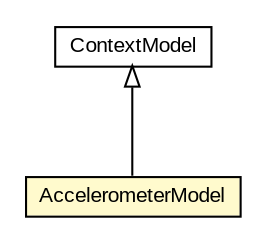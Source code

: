 #!/usr/local/bin/dot
#
# Class diagram 
# Generated by UMLGraph version 5.3 (http://www.umlgraph.org/)
#

digraph G {
	edge [fontname="arial",fontsize=10,labelfontname="arial",labelfontsize=10];
	node [fontname="arial",fontsize=10,shape=plaintext];
	nodesep=0.25;
	ranksep=0.5;
	// context.arch.intelligibility.apps.accelerometer.AccelerometerModel
	c19297 [label=<<table title="context.arch.intelligibility.apps.accelerometer.AccelerometerModel" border="0" cellborder="1" cellspacing="0" cellpadding="2" port="p" bgcolor="lemonChiffon" href="./AccelerometerModel.html">
		<tr><td><table border="0" cellspacing="0" cellpadding="1">
<tr><td align="center" balign="center"> AccelerometerModel </td></tr>
		</table></td></tr>
		</table>>, fontname="arial", fontcolor="black", fontsize=10.0];
	// context.apps.ContextModel
	c19485 [label=<<table title="context.apps.ContextModel" border="0" cellborder="1" cellspacing="0" cellpadding="2" port="p" href="../../../../apps/ContextModel.html">
		<tr><td><table border="0" cellspacing="0" cellpadding="1">
<tr><td align="center" balign="center"> ContextModel </td></tr>
		</table></td></tr>
		</table>>, fontname="arial", fontcolor="black", fontsize=10.0];
	//context.arch.intelligibility.apps.accelerometer.AccelerometerModel extends context.apps.ContextModel
	c19485:p -> c19297:p [dir=back,arrowtail=empty];
}


